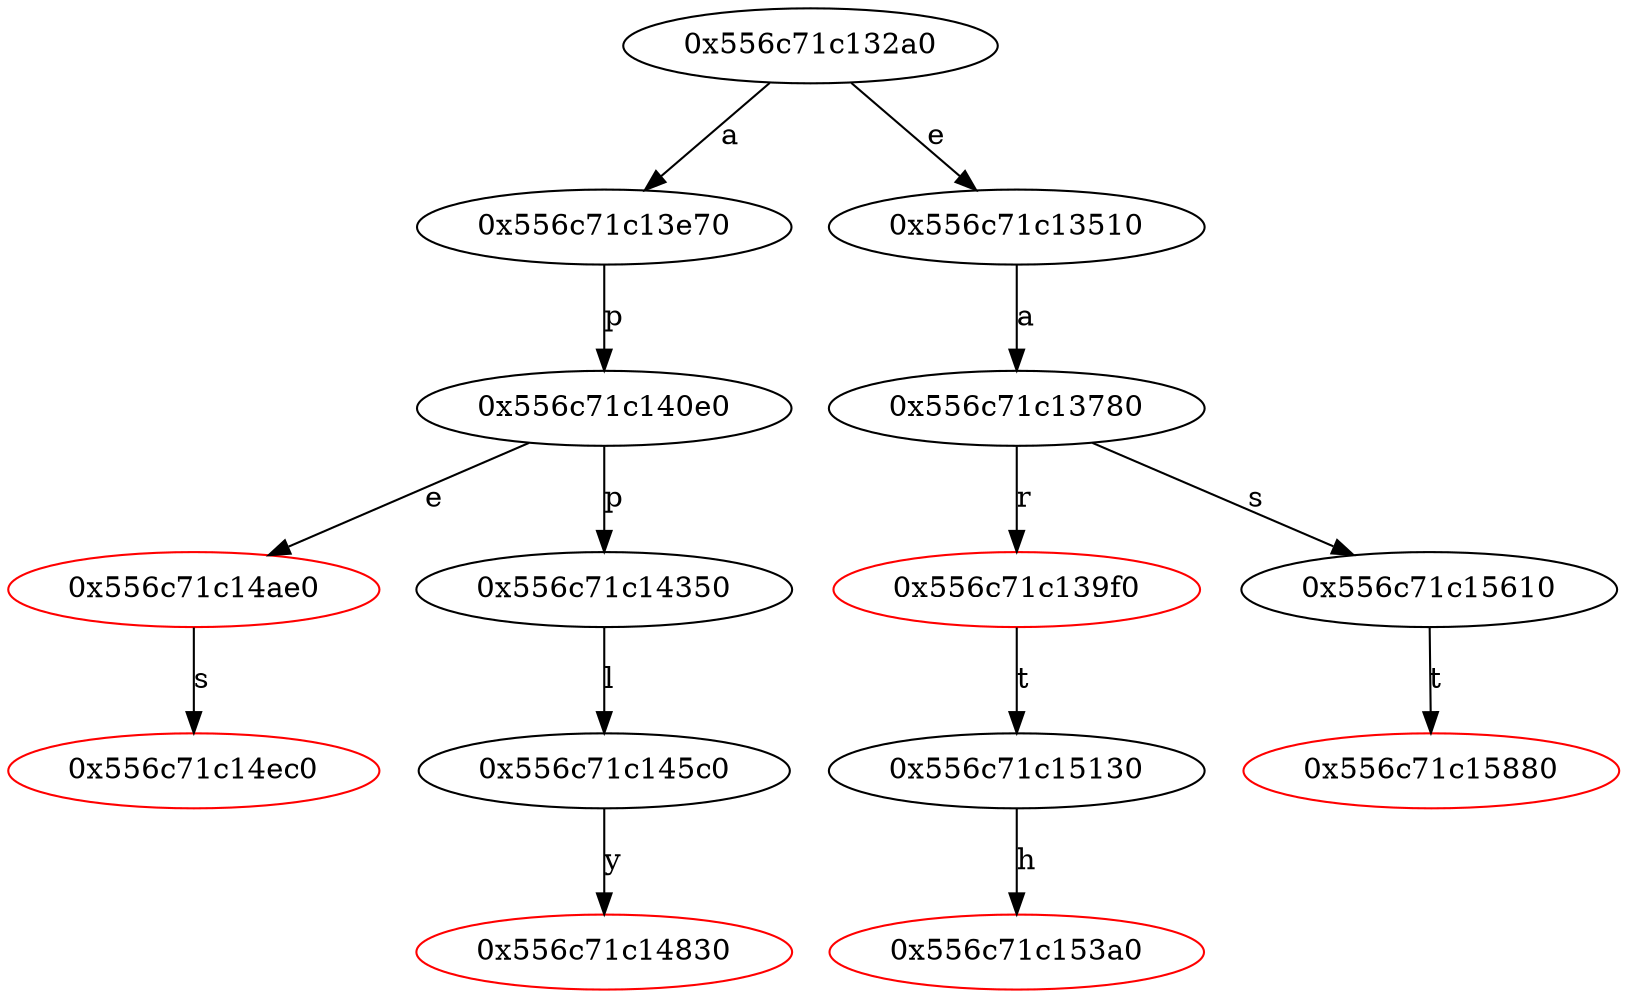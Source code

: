 digraph TrieInsert {
"0x556c71c132a0" -> {"0x556c71c13e70"} [label="a"]
"0x556c71c132a0" -> {"0x556c71c13510"} [label="e"]
"0x556c71c13e70" -> {"0x556c71c140e0"} [label="p"]
"0x556c71c13510" -> {"0x556c71c13780"} [label="a"]
"0x556c71c140e0" -> {"0x556c71c14ae0"} [label="e"]
"0x556c71c140e0" -> {"0x556c71c14350"} [label="p"]
"0x556c71c13780" -> {"0x556c71c139f0"} [label="r"]
"0x556c71c13780" -> {"0x556c71c15610"} [label="s"]
"0x556c71c14ae0" [color=red]
"0x556c71c14ae0" -> {"0x556c71c14ec0"} [label="s"]
"0x556c71c14350" -> {"0x556c71c145c0"} [label="l"]
"0x556c71c139f0" [color=red]
"0x556c71c139f0" -> {"0x556c71c15130"} [label="t"]
"0x556c71c15610" -> {"0x556c71c15880"} [label="t"]
"0x556c71c14ec0" [color=red]
"0x556c71c145c0" -> {"0x556c71c14830"} [label="y"]
"0x556c71c15130" -> {"0x556c71c153a0"} [label="h"]
"0x556c71c15880" [color=red]
"0x556c71c14830" [color=red]
"0x556c71c153a0" [color=red]
}
